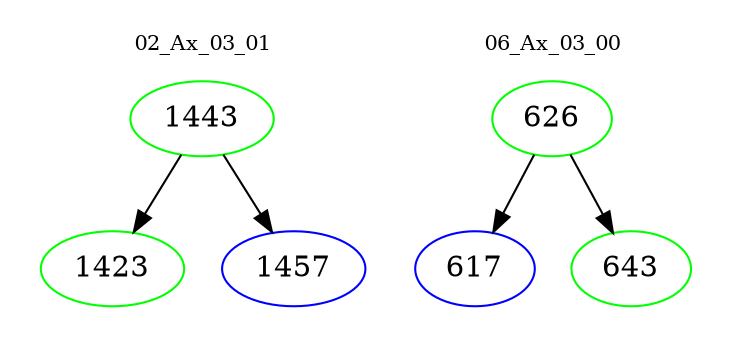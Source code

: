 digraph{
subgraph cluster_0 {
color = white
label = "02_Ax_03_01";
fontsize=10;
T0_1443 [label="1443", color="green"]
T0_1443 -> T0_1423 [color="black"]
T0_1423 [label="1423", color="green"]
T0_1443 -> T0_1457 [color="black"]
T0_1457 [label="1457", color="blue"]
}
subgraph cluster_1 {
color = white
label = "06_Ax_03_00";
fontsize=10;
T1_626 [label="626", color="green"]
T1_626 -> T1_617 [color="black"]
T1_617 [label="617", color="blue"]
T1_626 -> T1_643 [color="black"]
T1_643 [label="643", color="green"]
}
}
